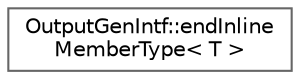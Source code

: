 digraph "Graphical Class Hierarchy"
{
 // INTERACTIVE_SVG=YES
 // LATEX_PDF_SIZE
  bgcolor="transparent";
  edge [fontname=Helvetica,fontsize=10,labelfontname=Helvetica,labelfontsize=10];
  node [fontname=Helvetica,fontsize=10,shape=box,height=0.2,width=0.4];
  rankdir="LR";
  Node0 [label="OutputGenIntf::endInline\lMemberType\< T \>",height=0.2,width=0.4,color="grey40", fillcolor="white", style="filled",URL="$d6/d1c/struct_output_gen_intf_1_1end_inline_member_type.html",tooltip=" "];
}
